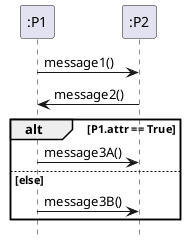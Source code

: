 @startuml
hide footbox

participant ":P1" as P1
participant ":P2" as P2

P1 -> P2 : message1()
P1 <- P2 : message2()


alt P1.attr == True
  P1 -> P2 : message3A()
else else
  P1 -> P2 : message3B()
end alt

@enduml